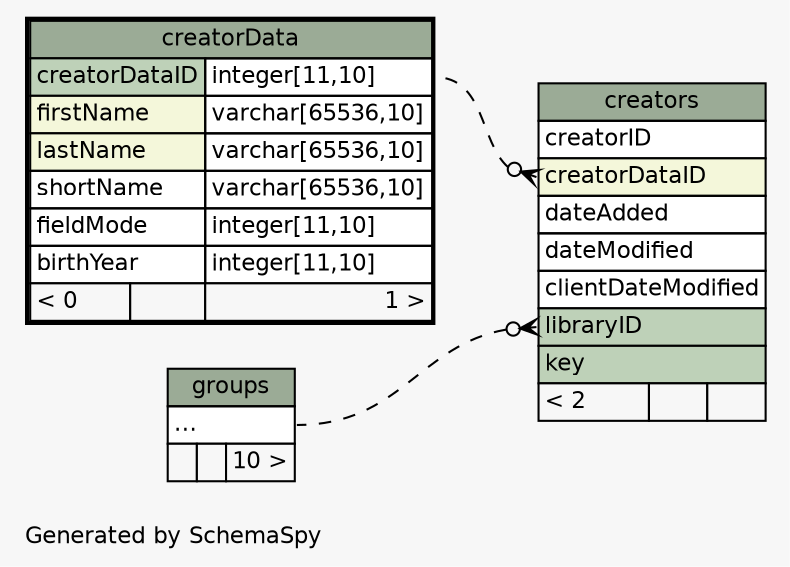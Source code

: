 // dot 2.34.0 on Linux 3.11.6-1-ARCH
// SchemaSpy rev 590
digraph "impliedTwoDegreesRelationshipsDiagram" {
  graph [
    rankdir="RL"
    bgcolor="#f7f7f7"
    label="\nGenerated by SchemaSpy"
    labeljust="l"
    nodesep="0.18"
    ranksep="0.46"
    fontname="Helvetica"
    fontsize="11"
  ];
  node [
    fontname="Helvetica"
    fontsize="11"
    shape="plaintext"
  ];
  edge [
    arrowsize="0.8"
  ];
  "creators":"creatorDataID":w -> "creatorData":"creatorDataID.type":e [arrowhead=none dir=back arrowtail=crowodot style=dashed];
  "creators":"libraryID":w -> "groups":"elipses":e [arrowhead=none dir=back arrowtail=crowodot style=dashed];
  "creatorData" [
    label=<
    <TABLE BORDER="2" CELLBORDER="1" CELLSPACING="0" BGCOLOR="#ffffff">
      <TR><TD COLSPAN="3" BGCOLOR="#9bab96" ALIGN="CENTER">creatorData</TD></TR>
      <TR><TD PORT="creatorDataID" COLSPAN="2" BGCOLOR="#bed1b8" ALIGN="LEFT">creatorDataID</TD><TD PORT="creatorDataID.type" ALIGN="LEFT">integer[11,10]</TD></TR>
      <TR><TD PORT="firstName" COLSPAN="2" BGCOLOR="#f4f7da" ALIGN="LEFT">firstName</TD><TD PORT="firstName.type" ALIGN="LEFT">varchar[65536,10]</TD></TR>
      <TR><TD PORT="lastName" COLSPAN="2" BGCOLOR="#f4f7da" ALIGN="LEFT">lastName</TD><TD PORT="lastName.type" ALIGN="LEFT">varchar[65536,10]</TD></TR>
      <TR><TD PORT="shortName" COLSPAN="2" ALIGN="LEFT">shortName</TD><TD PORT="shortName.type" ALIGN="LEFT">varchar[65536,10]</TD></TR>
      <TR><TD PORT="fieldMode" COLSPAN="2" ALIGN="LEFT">fieldMode</TD><TD PORT="fieldMode.type" ALIGN="LEFT">integer[11,10]</TD></TR>
      <TR><TD PORT="birthYear" COLSPAN="2" ALIGN="LEFT">birthYear</TD><TD PORT="birthYear.type" ALIGN="LEFT">integer[11,10]</TD></TR>
      <TR><TD ALIGN="LEFT" BGCOLOR="#f7f7f7">&lt; 0</TD><TD ALIGN="RIGHT" BGCOLOR="#f7f7f7">  </TD><TD ALIGN="RIGHT" BGCOLOR="#f7f7f7">1 &gt;</TD></TR>
    </TABLE>>
    URL="creatorData.html"
    tooltip="creatorData"
  ];
  "creators" [
    label=<
    <TABLE BORDER="0" CELLBORDER="1" CELLSPACING="0" BGCOLOR="#ffffff">
      <TR><TD COLSPAN="3" BGCOLOR="#9bab96" ALIGN="CENTER">creators</TD></TR>
      <TR><TD PORT="creatorID" COLSPAN="3" ALIGN="LEFT">creatorID</TD></TR>
      <TR><TD PORT="creatorDataID" COLSPAN="3" BGCOLOR="#f4f7da" ALIGN="LEFT">creatorDataID</TD></TR>
      <TR><TD PORT="dateAdded" COLSPAN="3" ALIGN="LEFT">dateAdded</TD></TR>
      <TR><TD PORT="dateModified" COLSPAN="3" ALIGN="LEFT">dateModified</TD></TR>
      <TR><TD PORT="clientDateModified" COLSPAN="3" ALIGN="LEFT">clientDateModified</TD></TR>
      <TR><TD PORT="libraryID" COLSPAN="3" BGCOLOR="#bed1b8" ALIGN="LEFT">libraryID</TD></TR>
      <TR><TD PORT="key" COLSPAN="3" BGCOLOR="#bed1b8" ALIGN="LEFT">key</TD></TR>
      <TR><TD ALIGN="LEFT" BGCOLOR="#f7f7f7">&lt; 2</TD><TD ALIGN="RIGHT" BGCOLOR="#f7f7f7">  </TD><TD ALIGN="RIGHT" BGCOLOR="#f7f7f7">  </TD></TR>
    </TABLE>>
    URL="creators.html"
    tooltip="creators"
  ];
  "groups" [
    label=<
    <TABLE BORDER="0" CELLBORDER="1" CELLSPACING="0" BGCOLOR="#ffffff">
      <TR><TD COLSPAN="3" BGCOLOR="#9bab96" ALIGN="CENTER">groups</TD></TR>
      <TR><TD PORT="elipses" COLSPAN="3" ALIGN="LEFT">...</TD></TR>
      <TR><TD ALIGN="LEFT" BGCOLOR="#f7f7f7">  </TD><TD ALIGN="RIGHT" BGCOLOR="#f7f7f7">  </TD><TD ALIGN="RIGHT" BGCOLOR="#f7f7f7">10 &gt;</TD></TR>
    </TABLE>>
    URL="groups.html"
    tooltip="groups"
  ];
}
